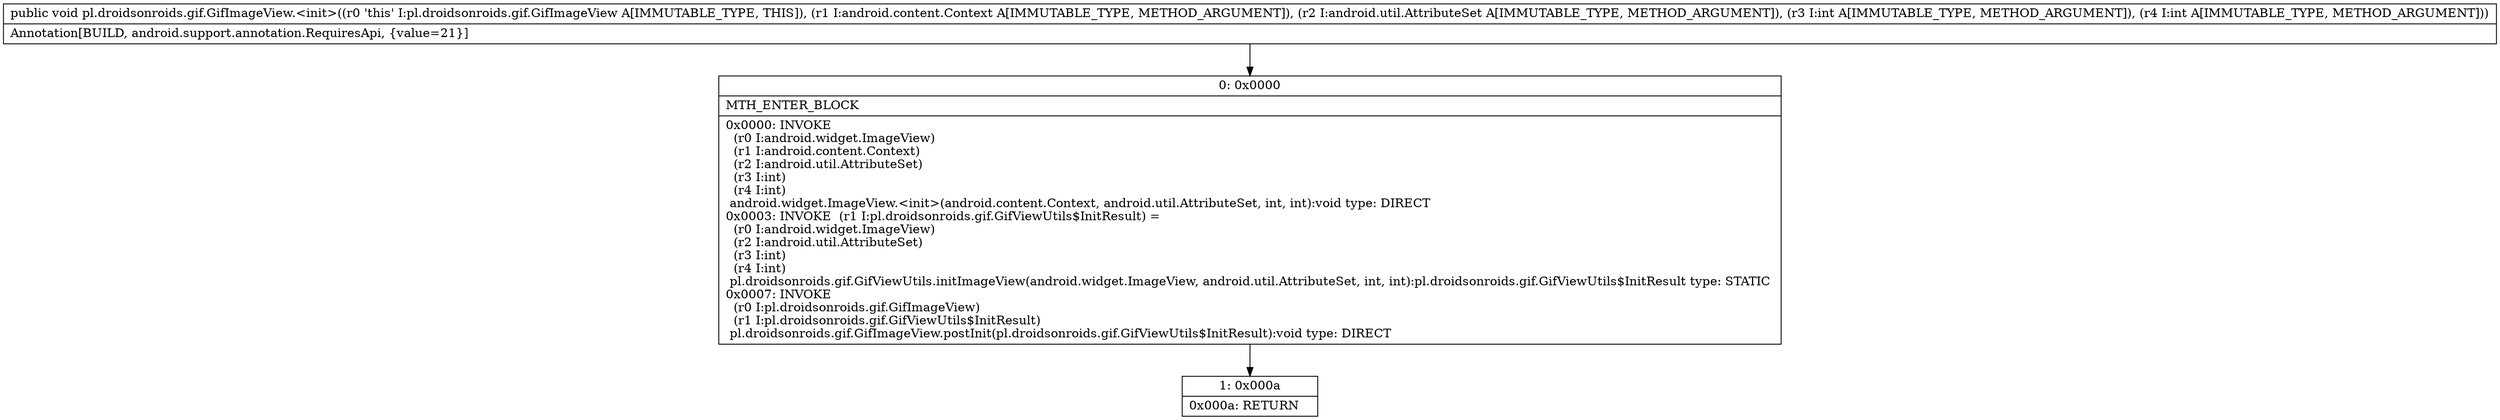 digraph "CFG forpl.droidsonroids.gif.GifImageView.\<init\>(Landroid\/content\/Context;Landroid\/util\/AttributeSet;II)V" {
Node_0 [shape=record,label="{0\:\ 0x0000|MTH_ENTER_BLOCK\l|0x0000: INVOKE  \l  (r0 I:android.widget.ImageView)\l  (r1 I:android.content.Context)\l  (r2 I:android.util.AttributeSet)\l  (r3 I:int)\l  (r4 I:int)\l android.widget.ImageView.\<init\>(android.content.Context, android.util.AttributeSet, int, int):void type: DIRECT \l0x0003: INVOKE  (r1 I:pl.droidsonroids.gif.GifViewUtils$InitResult) = \l  (r0 I:android.widget.ImageView)\l  (r2 I:android.util.AttributeSet)\l  (r3 I:int)\l  (r4 I:int)\l pl.droidsonroids.gif.GifViewUtils.initImageView(android.widget.ImageView, android.util.AttributeSet, int, int):pl.droidsonroids.gif.GifViewUtils$InitResult type: STATIC \l0x0007: INVOKE  \l  (r0 I:pl.droidsonroids.gif.GifImageView)\l  (r1 I:pl.droidsonroids.gif.GifViewUtils$InitResult)\l pl.droidsonroids.gif.GifImageView.postInit(pl.droidsonroids.gif.GifViewUtils$InitResult):void type: DIRECT \l}"];
Node_1 [shape=record,label="{1\:\ 0x000a|0x000a: RETURN   \l}"];
MethodNode[shape=record,label="{public void pl.droidsonroids.gif.GifImageView.\<init\>((r0 'this' I:pl.droidsonroids.gif.GifImageView A[IMMUTABLE_TYPE, THIS]), (r1 I:android.content.Context A[IMMUTABLE_TYPE, METHOD_ARGUMENT]), (r2 I:android.util.AttributeSet A[IMMUTABLE_TYPE, METHOD_ARGUMENT]), (r3 I:int A[IMMUTABLE_TYPE, METHOD_ARGUMENT]), (r4 I:int A[IMMUTABLE_TYPE, METHOD_ARGUMENT]))  | Annotation[BUILD, android.support.annotation.RequiresApi, \{value=21\}]\l}"];
MethodNode -> Node_0;
Node_0 -> Node_1;
}

